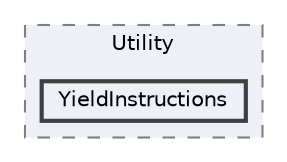 digraph "external/spine-runtimes/spine-unity/Assets/Spine/Runtime/spine-unity/Utility/YieldInstructions"
{
 // LATEX_PDF_SIZE
  bgcolor="transparent";
  edge [fontname=Helvetica,fontsize=10,labelfontname=Helvetica,labelfontsize=10];
  node [fontname=Helvetica,fontsize=10,shape=box,height=0.2,width=0.4];
  compound=true
  subgraph clusterdir_b37a4bfe0f549620b3ff99ca1a3ec8ab {
    graph [ bgcolor="#edf0f7", pencolor="grey50", label="Utility", fontname=Helvetica,fontsize=10 style="filled,dashed", URL="dir_b37a4bfe0f549620b3ff99ca1a3ec8ab.html",tooltip=""]
  dir_0226c75a5f1a0dd37626b740cdc7acd3 [label="YieldInstructions", fillcolor="#edf0f7", color="grey25", style="filled,bold", URL="dir_0226c75a5f1a0dd37626b740cdc7acd3.html",tooltip=""];
  }
}
